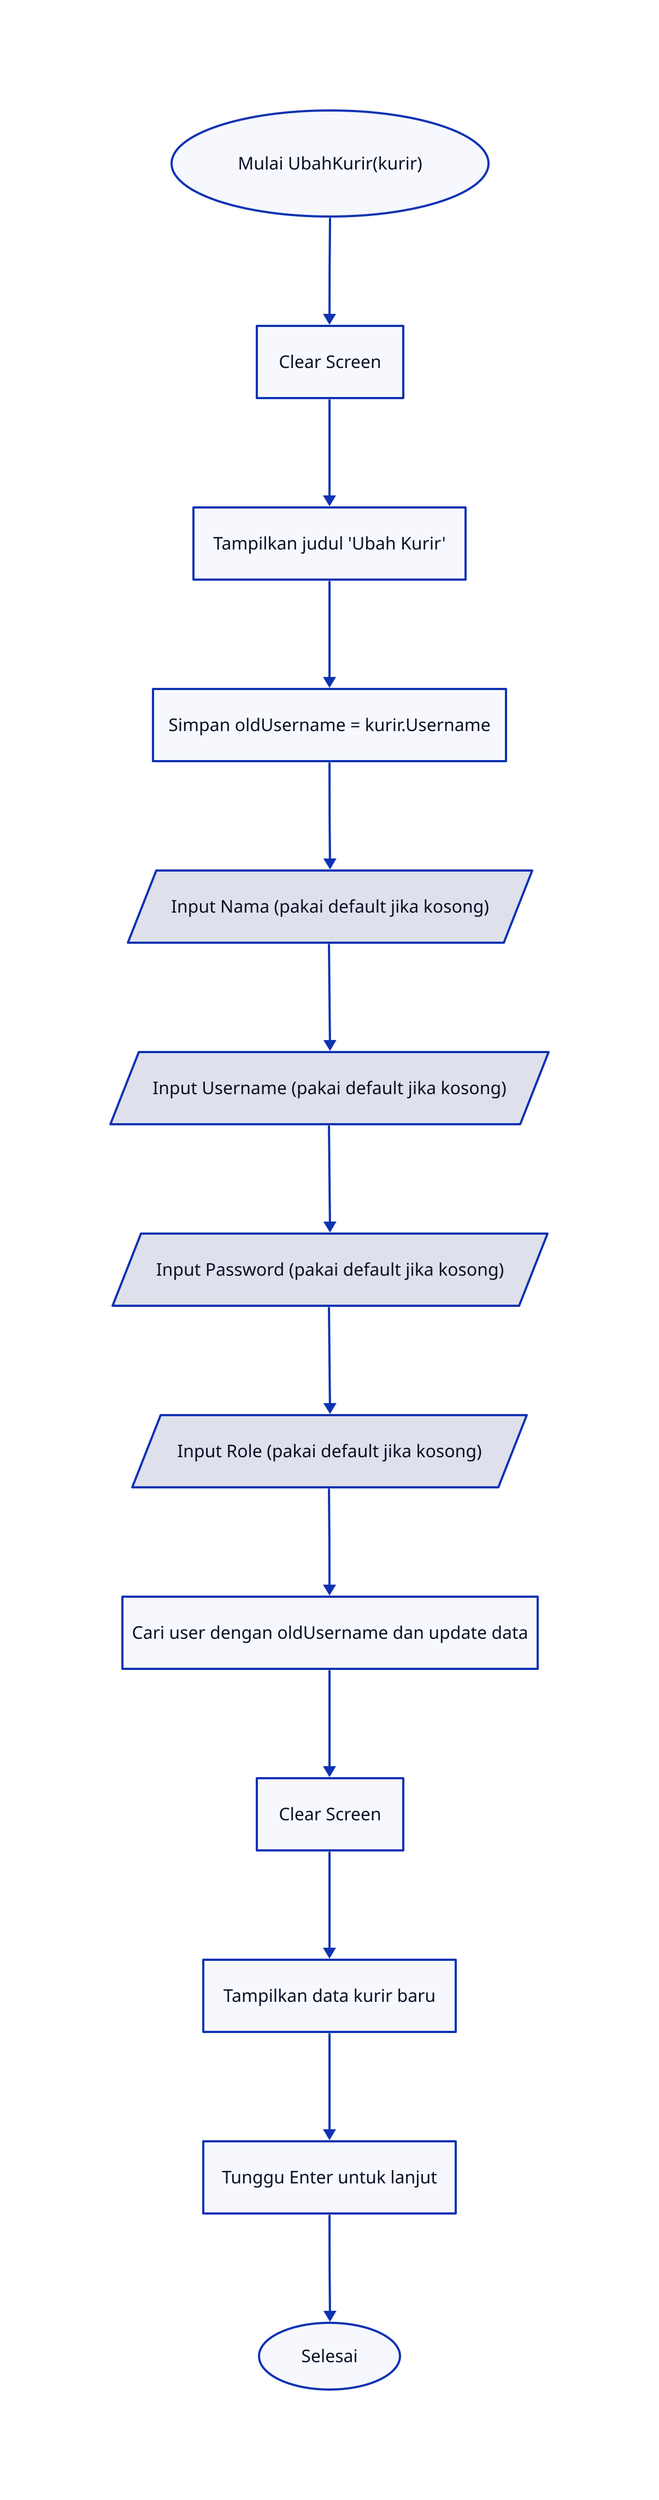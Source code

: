 direction: down

start: "Mulai UbahKurir(kurir)" {
  shape: oval
}

clear1: "Clear Screen" {
  shape: rectangle
}

showTitle: "Tampilkan judul 'Ubah Kurir'" {
  shape: rectangle
}

saveOld: "Simpan oldUsername = kurir.Username" {
  shape: rectangle
}

inputNama: "Input Nama (pakai default jika kosong)" {
  shape: parallelogram
}

inputUsername: "Input Username (pakai default jika kosong)" {
  shape: parallelogram
}

inputPassword: "Input Password (pakai default jika kosong)" {
  shape: parallelogram
}

inputRole: "Input Role (pakai default jika kosong)" {
  shape: parallelogram
}

updateDB: "Cari user dengan oldUsername dan update data" {
  shape: rectangle
}

clear2: "Clear Screen" {
  shape: rectangle
}

printResult: "Tampilkan data kurir baru" {
  shape: rectangle
}

waitEnter: "Tunggu Enter untuk lanjut" {
  shape: rectangle
}

end: "Selesai" {
  shape: oval
}

start -> clear1 -> showTitle -> saveOld
saveOld -> inputNama -> inputUsername -> inputPassword -> inputRole -> updateDB -> clear2 -> printResult -> waitEnter -> end
